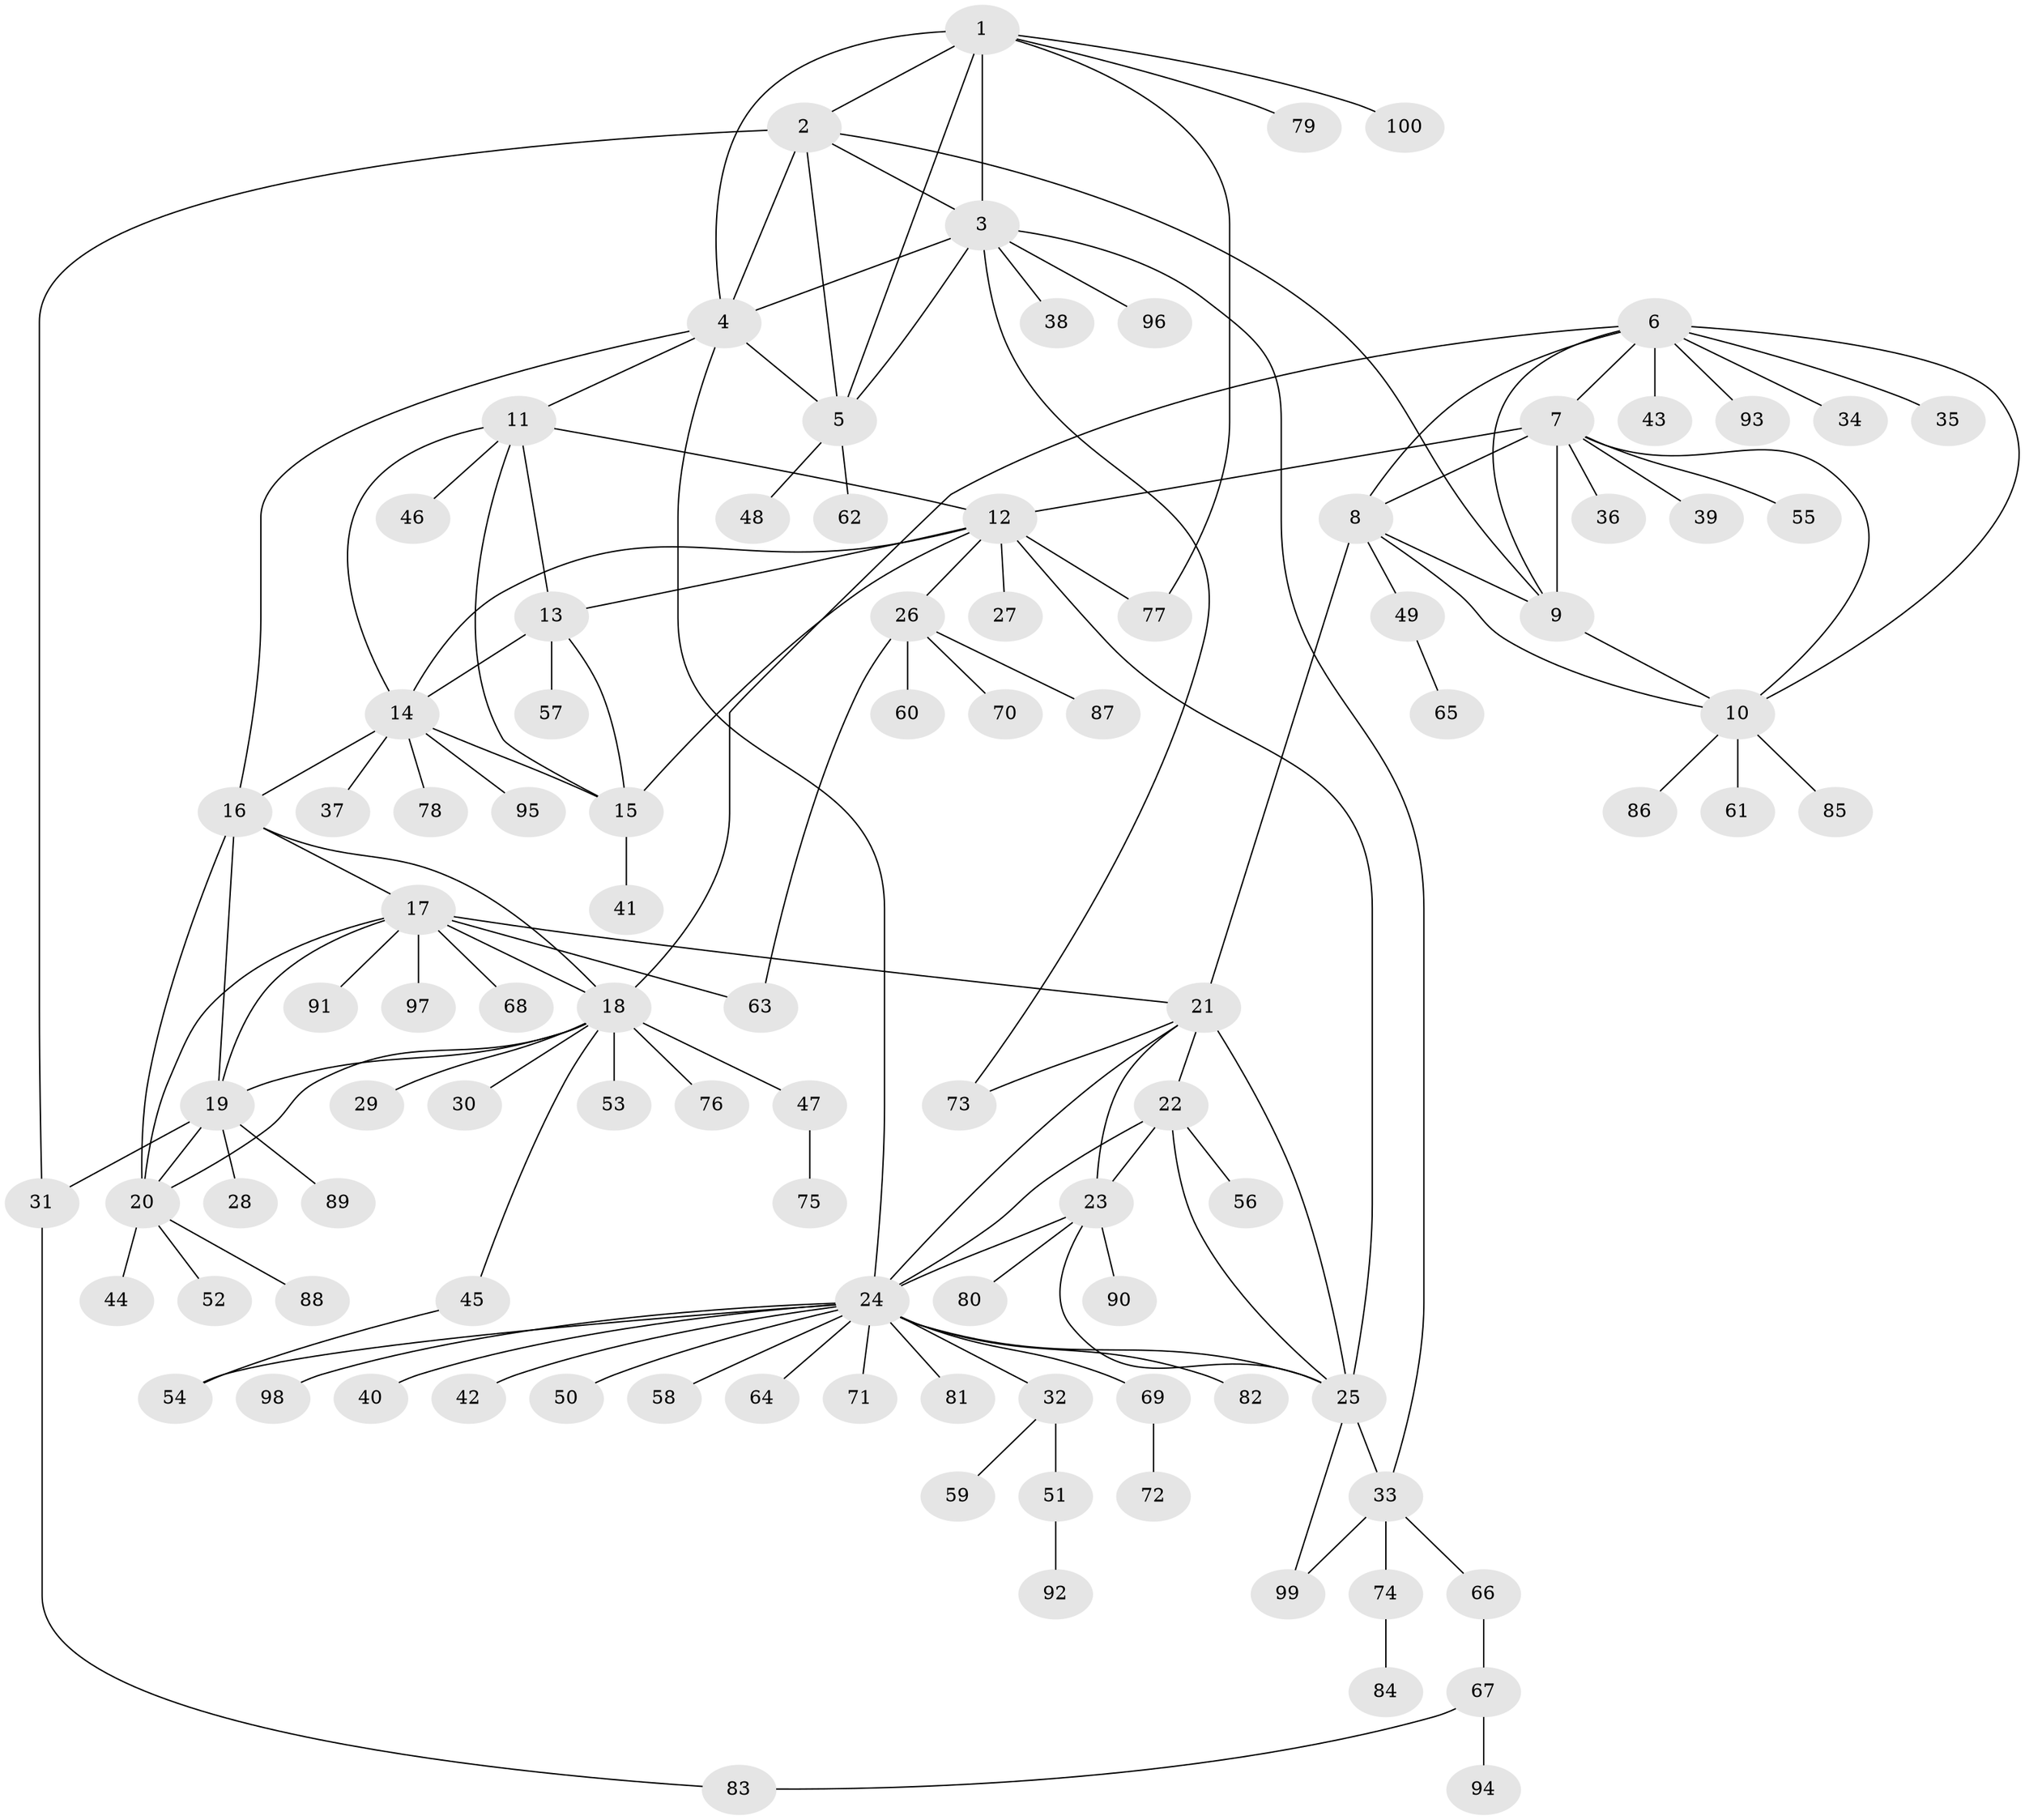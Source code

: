// Generated by graph-tools (version 1.1) at 2025/15/03/09/25 04:15:44]
// undirected, 100 vertices, 143 edges
graph export_dot {
graph [start="1"]
  node [color=gray90,style=filled];
  1;
  2;
  3;
  4;
  5;
  6;
  7;
  8;
  9;
  10;
  11;
  12;
  13;
  14;
  15;
  16;
  17;
  18;
  19;
  20;
  21;
  22;
  23;
  24;
  25;
  26;
  27;
  28;
  29;
  30;
  31;
  32;
  33;
  34;
  35;
  36;
  37;
  38;
  39;
  40;
  41;
  42;
  43;
  44;
  45;
  46;
  47;
  48;
  49;
  50;
  51;
  52;
  53;
  54;
  55;
  56;
  57;
  58;
  59;
  60;
  61;
  62;
  63;
  64;
  65;
  66;
  67;
  68;
  69;
  70;
  71;
  72;
  73;
  74;
  75;
  76;
  77;
  78;
  79;
  80;
  81;
  82;
  83;
  84;
  85;
  86;
  87;
  88;
  89;
  90;
  91;
  92;
  93;
  94;
  95;
  96;
  97;
  98;
  99;
  100;
  1 -- 2;
  1 -- 3;
  1 -- 4;
  1 -- 5;
  1 -- 77;
  1 -- 79;
  1 -- 100;
  2 -- 3;
  2 -- 4;
  2 -- 5;
  2 -- 9;
  2 -- 31;
  3 -- 4;
  3 -- 5;
  3 -- 33;
  3 -- 38;
  3 -- 73;
  3 -- 96;
  4 -- 5;
  4 -- 11;
  4 -- 16;
  4 -- 24;
  5 -- 48;
  5 -- 62;
  6 -- 7;
  6 -- 8;
  6 -- 9;
  6 -- 10;
  6 -- 18;
  6 -- 34;
  6 -- 35;
  6 -- 43;
  6 -- 93;
  7 -- 8;
  7 -- 9;
  7 -- 10;
  7 -- 12;
  7 -- 36;
  7 -- 39;
  7 -- 55;
  8 -- 9;
  8 -- 10;
  8 -- 21;
  8 -- 49;
  9 -- 10;
  10 -- 61;
  10 -- 85;
  10 -- 86;
  11 -- 12;
  11 -- 13;
  11 -- 14;
  11 -- 15;
  11 -- 46;
  12 -- 13;
  12 -- 14;
  12 -- 15;
  12 -- 25;
  12 -- 26;
  12 -- 27;
  12 -- 77;
  13 -- 14;
  13 -- 15;
  13 -- 57;
  14 -- 15;
  14 -- 16;
  14 -- 37;
  14 -- 78;
  14 -- 95;
  15 -- 41;
  16 -- 17;
  16 -- 18;
  16 -- 19;
  16 -- 20;
  17 -- 18;
  17 -- 19;
  17 -- 20;
  17 -- 21;
  17 -- 63;
  17 -- 68;
  17 -- 91;
  17 -- 97;
  18 -- 19;
  18 -- 20;
  18 -- 29;
  18 -- 30;
  18 -- 45;
  18 -- 47;
  18 -- 53;
  18 -- 76;
  19 -- 20;
  19 -- 28;
  19 -- 31;
  19 -- 89;
  20 -- 44;
  20 -- 52;
  20 -- 88;
  21 -- 22;
  21 -- 23;
  21 -- 24;
  21 -- 25;
  21 -- 73;
  22 -- 23;
  22 -- 24;
  22 -- 25;
  22 -- 56;
  23 -- 24;
  23 -- 25;
  23 -- 80;
  23 -- 90;
  24 -- 25;
  24 -- 32;
  24 -- 40;
  24 -- 42;
  24 -- 50;
  24 -- 54;
  24 -- 58;
  24 -- 64;
  24 -- 69;
  24 -- 71;
  24 -- 81;
  24 -- 82;
  24 -- 98;
  25 -- 33;
  25 -- 99;
  26 -- 60;
  26 -- 63;
  26 -- 70;
  26 -- 87;
  31 -- 83;
  32 -- 51;
  32 -- 59;
  33 -- 66;
  33 -- 74;
  33 -- 99;
  45 -- 54;
  47 -- 75;
  49 -- 65;
  51 -- 92;
  66 -- 67;
  67 -- 83;
  67 -- 94;
  69 -- 72;
  74 -- 84;
}
